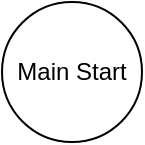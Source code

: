 <mxfile version="26.0.16">
  <diagram name="Page-1" id="ar6g9Ac5N1A8612GCJT5">
    <mxGraphModel dx="1231" dy="725" grid="1" gridSize="10" guides="1" tooltips="1" connect="1" arrows="1" fold="1" page="1" pageScale="1" pageWidth="1100" pageHeight="850" math="0" shadow="0">
      <root>
        <mxCell id="1" parent="0" />
        <object label="Main Start" odk_type="start" form_id="questionaire" id="9h_7ULtGxM4QA24hQGT3-1">
          <mxCell style="ellipse;whiteSpace=wrap;html=1;aspect=fixed;fontColor=default;" vertex="1" parent="1">
            <mxGeometry x="90" y="100" width="70" height="70" as="geometry" />
          </mxCell>
        </object>
      </root>
    </mxGraphModel>
  </diagram>
</mxfile>
